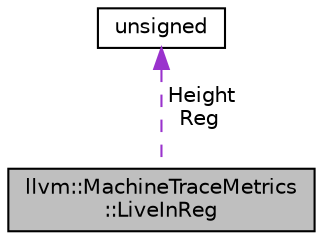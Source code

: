 digraph "llvm::MachineTraceMetrics::LiveInReg"
{
 // LATEX_PDF_SIZE
  bgcolor="transparent";
  edge [fontname="Helvetica",fontsize="10",labelfontname="Helvetica",labelfontsize="10"];
  node [fontname="Helvetica",fontsize="10",shape="box"];
  Node1 [label="llvm::MachineTraceMetrics\l::LiveInReg",height=0.2,width=0.4,color="black", fillcolor="grey75", style="filled", fontcolor="black",tooltip="A virtual register or regunit required by a basic block or its trace successors."];
  Node2 -> Node1 [dir="back",color="darkorchid3",fontsize="10",style="dashed",label=" Height\nReg" ,fontname="Helvetica"];
  Node2 [label="unsigned",height=0.2,width=0.4,color="black",URL="$classunsigned.html",tooltip=" "];
}
